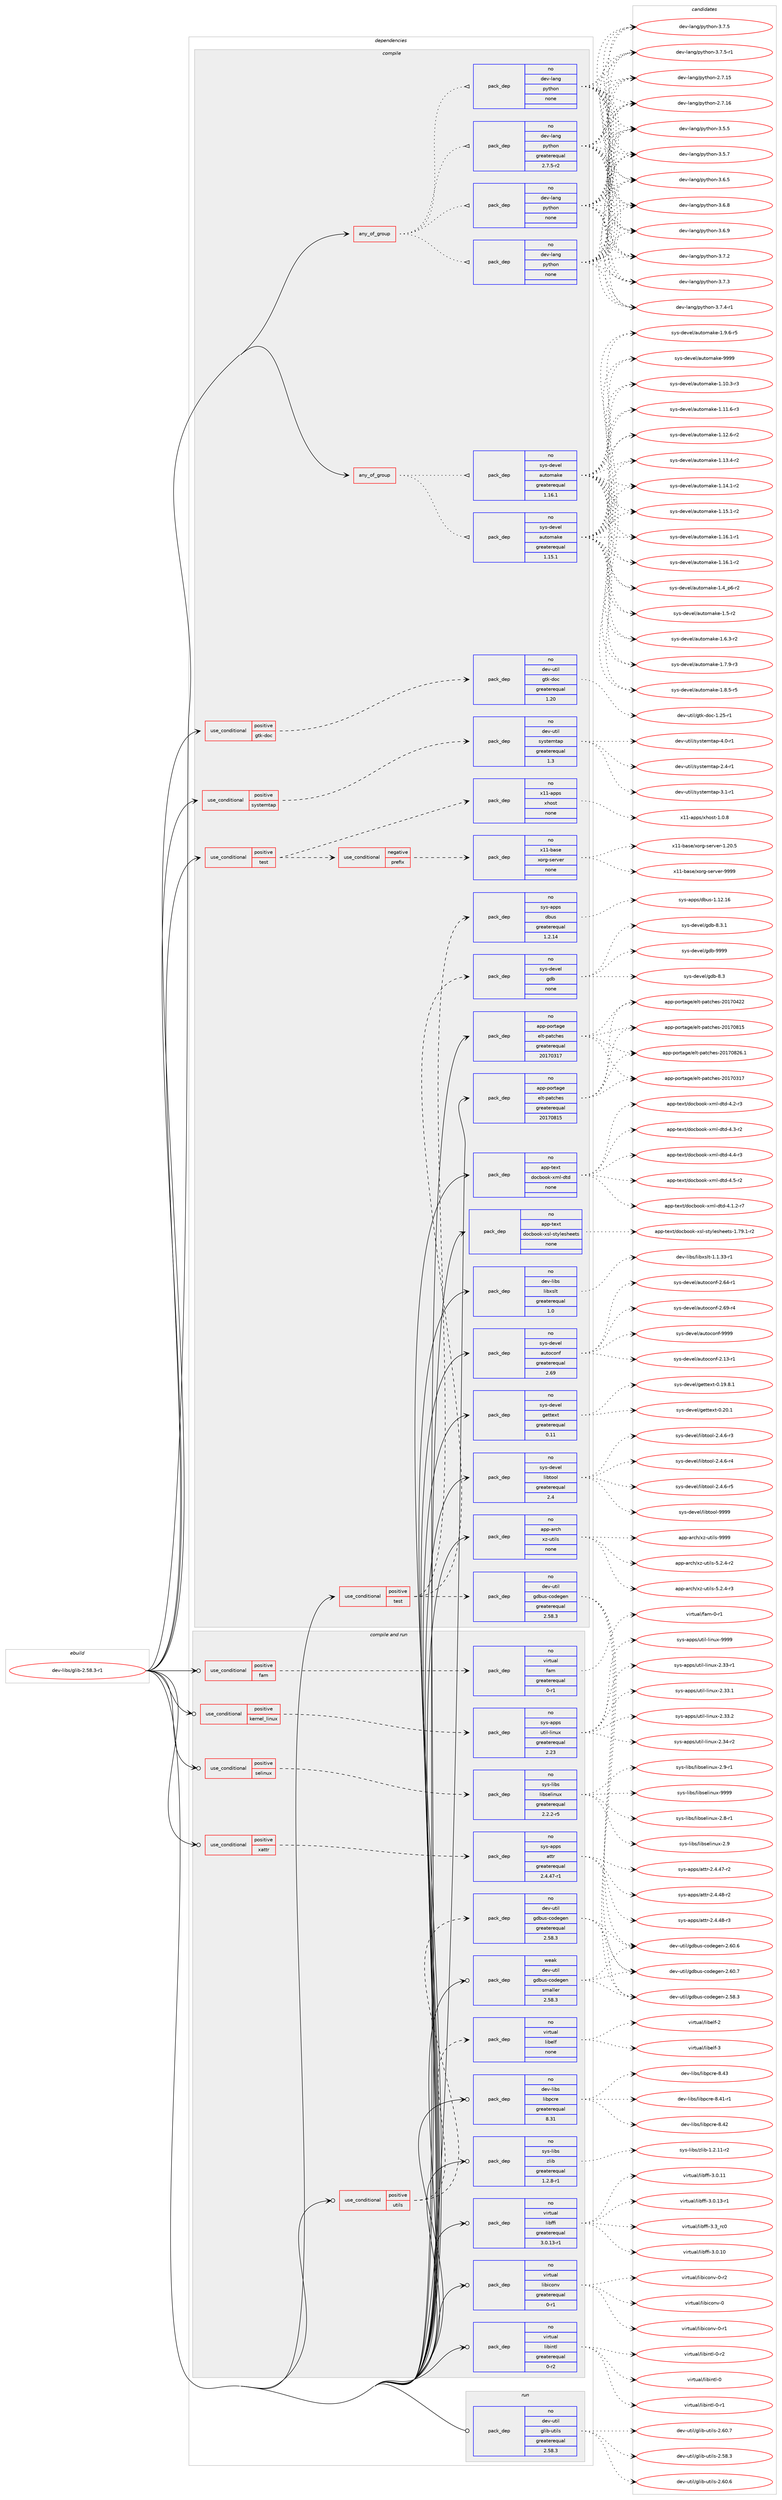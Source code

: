 digraph prolog {

# *************
# Graph options
# *************

newrank=true;
concentrate=true;
compound=true;
graph [rankdir=LR,fontname=Helvetica,fontsize=10,ranksep=1.5];#, ranksep=2.5, nodesep=0.2];
edge  [arrowhead=vee];
node  [fontname=Helvetica,fontsize=10];

# **********
# The ebuild
# **********

subgraph cluster_leftcol {
color=gray;
rank=same;
label=<<i>ebuild</i>>;
id [label="dev-libs/glib-2.58.3-r1", color=red, width=4, href="../dev-libs/glib-2.58.3-r1.svg"];
}

# ****************
# The dependencies
# ****************

subgraph cluster_midcol {
color=gray;
label=<<i>dependencies</i>>;
subgraph cluster_compile {
fillcolor="#eeeeee";
style=filled;
label=<<i>compile</i>>;
subgraph any11033 {
dependency563861 [label=<<TABLE BORDER="0" CELLBORDER="1" CELLSPACING="0" CELLPADDING="4"><TR><TD CELLPADDING="10">any_of_group</TD></TR></TABLE>>, shape=none, color=red];subgraph pack421058 {
dependency563862 [label=<<TABLE BORDER="0" CELLBORDER="1" CELLSPACING="0" CELLPADDING="4" WIDTH="220"><TR><TD ROWSPAN="6" CELLPADDING="30">pack_dep</TD></TR><TR><TD WIDTH="110">no</TD></TR><TR><TD>dev-lang</TD></TR><TR><TD>python</TD></TR><TR><TD>none</TD></TR><TR><TD></TD></TR></TABLE>>, shape=none, color=blue];
}
dependency563861:e -> dependency563862:w [weight=20,style="dotted",arrowhead="oinv"];
subgraph pack421059 {
dependency563863 [label=<<TABLE BORDER="0" CELLBORDER="1" CELLSPACING="0" CELLPADDING="4" WIDTH="220"><TR><TD ROWSPAN="6" CELLPADDING="30">pack_dep</TD></TR><TR><TD WIDTH="110">no</TD></TR><TR><TD>dev-lang</TD></TR><TR><TD>python</TD></TR><TR><TD>none</TD></TR><TR><TD></TD></TR></TABLE>>, shape=none, color=blue];
}
dependency563861:e -> dependency563863:w [weight=20,style="dotted",arrowhead="oinv"];
subgraph pack421060 {
dependency563864 [label=<<TABLE BORDER="0" CELLBORDER="1" CELLSPACING="0" CELLPADDING="4" WIDTH="220"><TR><TD ROWSPAN="6" CELLPADDING="30">pack_dep</TD></TR><TR><TD WIDTH="110">no</TD></TR><TR><TD>dev-lang</TD></TR><TR><TD>python</TD></TR><TR><TD>none</TD></TR><TR><TD></TD></TR></TABLE>>, shape=none, color=blue];
}
dependency563861:e -> dependency563864:w [weight=20,style="dotted",arrowhead="oinv"];
subgraph pack421061 {
dependency563865 [label=<<TABLE BORDER="0" CELLBORDER="1" CELLSPACING="0" CELLPADDING="4" WIDTH="220"><TR><TD ROWSPAN="6" CELLPADDING="30">pack_dep</TD></TR><TR><TD WIDTH="110">no</TD></TR><TR><TD>dev-lang</TD></TR><TR><TD>python</TD></TR><TR><TD>greaterequal</TD></TR><TR><TD>2.7.5-r2</TD></TR></TABLE>>, shape=none, color=blue];
}
dependency563861:e -> dependency563865:w [weight=20,style="dotted",arrowhead="oinv"];
}
id:e -> dependency563861:w [weight=20,style="solid",arrowhead="vee"];
subgraph any11034 {
dependency563866 [label=<<TABLE BORDER="0" CELLBORDER="1" CELLSPACING="0" CELLPADDING="4"><TR><TD CELLPADDING="10">any_of_group</TD></TR></TABLE>>, shape=none, color=red];subgraph pack421062 {
dependency563867 [label=<<TABLE BORDER="0" CELLBORDER="1" CELLSPACING="0" CELLPADDING="4" WIDTH="220"><TR><TD ROWSPAN="6" CELLPADDING="30">pack_dep</TD></TR><TR><TD WIDTH="110">no</TD></TR><TR><TD>sys-devel</TD></TR><TR><TD>automake</TD></TR><TR><TD>greaterequal</TD></TR><TR><TD>1.16.1</TD></TR></TABLE>>, shape=none, color=blue];
}
dependency563866:e -> dependency563867:w [weight=20,style="dotted",arrowhead="oinv"];
subgraph pack421063 {
dependency563868 [label=<<TABLE BORDER="0" CELLBORDER="1" CELLSPACING="0" CELLPADDING="4" WIDTH="220"><TR><TD ROWSPAN="6" CELLPADDING="30">pack_dep</TD></TR><TR><TD WIDTH="110">no</TD></TR><TR><TD>sys-devel</TD></TR><TR><TD>automake</TD></TR><TR><TD>greaterequal</TD></TR><TR><TD>1.15.1</TD></TR></TABLE>>, shape=none, color=blue];
}
dependency563866:e -> dependency563868:w [weight=20,style="dotted",arrowhead="oinv"];
}
id:e -> dependency563866:w [weight=20,style="solid",arrowhead="vee"];
subgraph cond131413 {
dependency563869 [label=<<TABLE BORDER="0" CELLBORDER="1" CELLSPACING="0" CELLPADDING="4"><TR><TD ROWSPAN="3" CELLPADDING="10">use_conditional</TD></TR><TR><TD>positive</TD></TR><TR><TD>gtk-doc</TD></TR></TABLE>>, shape=none, color=red];
subgraph pack421064 {
dependency563870 [label=<<TABLE BORDER="0" CELLBORDER="1" CELLSPACING="0" CELLPADDING="4" WIDTH="220"><TR><TD ROWSPAN="6" CELLPADDING="30">pack_dep</TD></TR><TR><TD WIDTH="110">no</TD></TR><TR><TD>dev-util</TD></TR><TR><TD>gtk-doc</TD></TR><TR><TD>greaterequal</TD></TR><TR><TD>1.20</TD></TR></TABLE>>, shape=none, color=blue];
}
dependency563869:e -> dependency563870:w [weight=20,style="dashed",arrowhead="vee"];
}
id:e -> dependency563869:w [weight=20,style="solid",arrowhead="vee"];
subgraph cond131414 {
dependency563871 [label=<<TABLE BORDER="0" CELLBORDER="1" CELLSPACING="0" CELLPADDING="4"><TR><TD ROWSPAN="3" CELLPADDING="10">use_conditional</TD></TR><TR><TD>positive</TD></TR><TR><TD>systemtap</TD></TR></TABLE>>, shape=none, color=red];
subgraph pack421065 {
dependency563872 [label=<<TABLE BORDER="0" CELLBORDER="1" CELLSPACING="0" CELLPADDING="4" WIDTH="220"><TR><TD ROWSPAN="6" CELLPADDING="30">pack_dep</TD></TR><TR><TD WIDTH="110">no</TD></TR><TR><TD>dev-util</TD></TR><TR><TD>systemtap</TD></TR><TR><TD>greaterequal</TD></TR><TR><TD>1.3</TD></TR></TABLE>>, shape=none, color=blue];
}
dependency563871:e -> dependency563872:w [weight=20,style="dashed",arrowhead="vee"];
}
id:e -> dependency563871:w [weight=20,style="solid",arrowhead="vee"];
subgraph cond131415 {
dependency563873 [label=<<TABLE BORDER="0" CELLBORDER="1" CELLSPACING="0" CELLPADDING="4"><TR><TD ROWSPAN="3" CELLPADDING="10">use_conditional</TD></TR><TR><TD>positive</TD></TR><TR><TD>test</TD></TR></TABLE>>, shape=none, color=red];
subgraph cond131416 {
dependency563874 [label=<<TABLE BORDER="0" CELLBORDER="1" CELLSPACING="0" CELLPADDING="4"><TR><TD ROWSPAN="3" CELLPADDING="10">use_conditional</TD></TR><TR><TD>negative</TD></TR><TR><TD>prefix</TD></TR></TABLE>>, shape=none, color=red];
subgraph pack421066 {
dependency563875 [label=<<TABLE BORDER="0" CELLBORDER="1" CELLSPACING="0" CELLPADDING="4" WIDTH="220"><TR><TD ROWSPAN="6" CELLPADDING="30">pack_dep</TD></TR><TR><TD WIDTH="110">no</TD></TR><TR><TD>x11-base</TD></TR><TR><TD>xorg-server</TD></TR><TR><TD>none</TD></TR><TR><TD></TD></TR></TABLE>>, shape=none, color=blue];
}
dependency563874:e -> dependency563875:w [weight=20,style="dashed",arrowhead="vee"];
}
dependency563873:e -> dependency563874:w [weight=20,style="dashed",arrowhead="vee"];
subgraph pack421067 {
dependency563876 [label=<<TABLE BORDER="0" CELLBORDER="1" CELLSPACING="0" CELLPADDING="4" WIDTH="220"><TR><TD ROWSPAN="6" CELLPADDING="30">pack_dep</TD></TR><TR><TD WIDTH="110">no</TD></TR><TR><TD>x11-apps</TD></TR><TR><TD>xhost</TD></TR><TR><TD>none</TD></TR><TR><TD></TD></TR></TABLE>>, shape=none, color=blue];
}
dependency563873:e -> dependency563876:w [weight=20,style="dashed",arrowhead="vee"];
}
id:e -> dependency563873:w [weight=20,style="solid",arrowhead="vee"];
subgraph cond131417 {
dependency563877 [label=<<TABLE BORDER="0" CELLBORDER="1" CELLSPACING="0" CELLPADDING="4"><TR><TD ROWSPAN="3" CELLPADDING="10">use_conditional</TD></TR><TR><TD>positive</TD></TR><TR><TD>test</TD></TR></TABLE>>, shape=none, color=red];
subgraph pack421068 {
dependency563878 [label=<<TABLE BORDER="0" CELLBORDER="1" CELLSPACING="0" CELLPADDING="4" WIDTH="220"><TR><TD ROWSPAN="6" CELLPADDING="30">pack_dep</TD></TR><TR><TD WIDTH="110">no</TD></TR><TR><TD>sys-devel</TD></TR><TR><TD>gdb</TD></TR><TR><TD>none</TD></TR><TR><TD></TD></TR></TABLE>>, shape=none, color=blue];
}
dependency563877:e -> dependency563878:w [weight=20,style="dashed",arrowhead="vee"];
subgraph pack421069 {
dependency563879 [label=<<TABLE BORDER="0" CELLBORDER="1" CELLSPACING="0" CELLPADDING="4" WIDTH="220"><TR><TD ROWSPAN="6" CELLPADDING="30">pack_dep</TD></TR><TR><TD WIDTH="110">no</TD></TR><TR><TD>dev-util</TD></TR><TR><TD>gdbus-codegen</TD></TR><TR><TD>greaterequal</TD></TR><TR><TD>2.58.3</TD></TR></TABLE>>, shape=none, color=blue];
}
dependency563877:e -> dependency563879:w [weight=20,style="dashed",arrowhead="vee"];
subgraph pack421070 {
dependency563880 [label=<<TABLE BORDER="0" CELLBORDER="1" CELLSPACING="0" CELLPADDING="4" WIDTH="220"><TR><TD ROWSPAN="6" CELLPADDING="30">pack_dep</TD></TR><TR><TD WIDTH="110">no</TD></TR><TR><TD>sys-apps</TD></TR><TR><TD>dbus</TD></TR><TR><TD>greaterequal</TD></TR><TR><TD>1.2.14</TD></TR></TABLE>>, shape=none, color=blue];
}
dependency563877:e -> dependency563880:w [weight=20,style="dashed",arrowhead="vee"];
}
id:e -> dependency563877:w [weight=20,style="solid",arrowhead="vee"];
subgraph pack421071 {
dependency563881 [label=<<TABLE BORDER="0" CELLBORDER="1" CELLSPACING="0" CELLPADDING="4" WIDTH="220"><TR><TD ROWSPAN="6" CELLPADDING="30">pack_dep</TD></TR><TR><TD WIDTH="110">no</TD></TR><TR><TD>app-arch</TD></TR><TR><TD>xz-utils</TD></TR><TR><TD>none</TD></TR><TR><TD></TD></TR></TABLE>>, shape=none, color=blue];
}
id:e -> dependency563881:w [weight=20,style="solid",arrowhead="vee"];
subgraph pack421072 {
dependency563882 [label=<<TABLE BORDER="0" CELLBORDER="1" CELLSPACING="0" CELLPADDING="4" WIDTH="220"><TR><TD ROWSPAN="6" CELLPADDING="30">pack_dep</TD></TR><TR><TD WIDTH="110">no</TD></TR><TR><TD>app-portage</TD></TR><TR><TD>elt-patches</TD></TR><TR><TD>greaterequal</TD></TR><TR><TD>20170317</TD></TR></TABLE>>, shape=none, color=blue];
}
id:e -> dependency563882:w [weight=20,style="solid",arrowhead="vee"];
subgraph pack421073 {
dependency563883 [label=<<TABLE BORDER="0" CELLBORDER="1" CELLSPACING="0" CELLPADDING="4" WIDTH="220"><TR><TD ROWSPAN="6" CELLPADDING="30">pack_dep</TD></TR><TR><TD WIDTH="110">no</TD></TR><TR><TD>app-portage</TD></TR><TR><TD>elt-patches</TD></TR><TR><TD>greaterequal</TD></TR><TR><TD>20170815</TD></TR></TABLE>>, shape=none, color=blue];
}
id:e -> dependency563883:w [weight=20,style="solid",arrowhead="vee"];
subgraph pack421074 {
dependency563884 [label=<<TABLE BORDER="0" CELLBORDER="1" CELLSPACING="0" CELLPADDING="4" WIDTH="220"><TR><TD ROWSPAN="6" CELLPADDING="30">pack_dep</TD></TR><TR><TD WIDTH="110">no</TD></TR><TR><TD>app-text</TD></TR><TR><TD>docbook-xml-dtd</TD></TR><TR><TD>none</TD></TR><TR><TD></TD></TR></TABLE>>, shape=none, color=blue];
}
id:e -> dependency563884:w [weight=20,style="solid",arrowhead="vee"];
subgraph pack421075 {
dependency563885 [label=<<TABLE BORDER="0" CELLBORDER="1" CELLSPACING="0" CELLPADDING="4" WIDTH="220"><TR><TD ROWSPAN="6" CELLPADDING="30">pack_dep</TD></TR><TR><TD WIDTH="110">no</TD></TR><TR><TD>app-text</TD></TR><TR><TD>docbook-xsl-stylesheets</TD></TR><TR><TD>none</TD></TR><TR><TD></TD></TR></TABLE>>, shape=none, color=blue];
}
id:e -> dependency563885:w [weight=20,style="solid",arrowhead="vee"];
subgraph pack421076 {
dependency563886 [label=<<TABLE BORDER="0" CELLBORDER="1" CELLSPACING="0" CELLPADDING="4" WIDTH="220"><TR><TD ROWSPAN="6" CELLPADDING="30">pack_dep</TD></TR><TR><TD WIDTH="110">no</TD></TR><TR><TD>dev-libs</TD></TR><TR><TD>libxslt</TD></TR><TR><TD>greaterequal</TD></TR><TR><TD>1.0</TD></TR></TABLE>>, shape=none, color=blue];
}
id:e -> dependency563886:w [weight=20,style="solid",arrowhead="vee"];
subgraph pack421077 {
dependency563887 [label=<<TABLE BORDER="0" CELLBORDER="1" CELLSPACING="0" CELLPADDING="4" WIDTH="220"><TR><TD ROWSPAN="6" CELLPADDING="30">pack_dep</TD></TR><TR><TD WIDTH="110">no</TD></TR><TR><TD>sys-devel</TD></TR><TR><TD>autoconf</TD></TR><TR><TD>greaterequal</TD></TR><TR><TD>2.69</TD></TR></TABLE>>, shape=none, color=blue];
}
id:e -> dependency563887:w [weight=20,style="solid",arrowhead="vee"];
subgraph pack421078 {
dependency563888 [label=<<TABLE BORDER="0" CELLBORDER="1" CELLSPACING="0" CELLPADDING="4" WIDTH="220"><TR><TD ROWSPAN="6" CELLPADDING="30">pack_dep</TD></TR><TR><TD WIDTH="110">no</TD></TR><TR><TD>sys-devel</TD></TR><TR><TD>gettext</TD></TR><TR><TD>greaterequal</TD></TR><TR><TD>0.11</TD></TR></TABLE>>, shape=none, color=blue];
}
id:e -> dependency563888:w [weight=20,style="solid",arrowhead="vee"];
subgraph pack421079 {
dependency563889 [label=<<TABLE BORDER="0" CELLBORDER="1" CELLSPACING="0" CELLPADDING="4" WIDTH="220"><TR><TD ROWSPAN="6" CELLPADDING="30">pack_dep</TD></TR><TR><TD WIDTH="110">no</TD></TR><TR><TD>sys-devel</TD></TR><TR><TD>libtool</TD></TR><TR><TD>greaterequal</TD></TR><TR><TD>2.4</TD></TR></TABLE>>, shape=none, color=blue];
}
id:e -> dependency563889:w [weight=20,style="solid",arrowhead="vee"];
}
subgraph cluster_compileandrun {
fillcolor="#eeeeee";
style=filled;
label=<<i>compile and run</i>>;
subgraph cond131418 {
dependency563890 [label=<<TABLE BORDER="0" CELLBORDER="1" CELLSPACING="0" CELLPADDING="4"><TR><TD ROWSPAN="3" CELLPADDING="10">use_conditional</TD></TR><TR><TD>positive</TD></TR><TR><TD>fam</TD></TR></TABLE>>, shape=none, color=red];
subgraph pack421080 {
dependency563891 [label=<<TABLE BORDER="0" CELLBORDER="1" CELLSPACING="0" CELLPADDING="4" WIDTH="220"><TR><TD ROWSPAN="6" CELLPADDING="30">pack_dep</TD></TR><TR><TD WIDTH="110">no</TD></TR><TR><TD>virtual</TD></TR><TR><TD>fam</TD></TR><TR><TD>greaterequal</TD></TR><TR><TD>0-r1</TD></TR></TABLE>>, shape=none, color=blue];
}
dependency563890:e -> dependency563891:w [weight=20,style="dashed",arrowhead="vee"];
}
id:e -> dependency563890:w [weight=20,style="solid",arrowhead="odotvee"];
subgraph cond131419 {
dependency563892 [label=<<TABLE BORDER="0" CELLBORDER="1" CELLSPACING="0" CELLPADDING="4"><TR><TD ROWSPAN="3" CELLPADDING="10">use_conditional</TD></TR><TR><TD>positive</TD></TR><TR><TD>kernel_linux</TD></TR></TABLE>>, shape=none, color=red];
subgraph pack421081 {
dependency563893 [label=<<TABLE BORDER="0" CELLBORDER="1" CELLSPACING="0" CELLPADDING="4" WIDTH="220"><TR><TD ROWSPAN="6" CELLPADDING="30">pack_dep</TD></TR><TR><TD WIDTH="110">no</TD></TR><TR><TD>sys-apps</TD></TR><TR><TD>util-linux</TD></TR><TR><TD>greaterequal</TD></TR><TR><TD>2.23</TD></TR></TABLE>>, shape=none, color=blue];
}
dependency563892:e -> dependency563893:w [weight=20,style="dashed",arrowhead="vee"];
}
id:e -> dependency563892:w [weight=20,style="solid",arrowhead="odotvee"];
subgraph cond131420 {
dependency563894 [label=<<TABLE BORDER="0" CELLBORDER="1" CELLSPACING="0" CELLPADDING="4"><TR><TD ROWSPAN="3" CELLPADDING="10">use_conditional</TD></TR><TR><TD>positive</TD></TR><TR><TD>selinux</TD></TR></TABLE>>, shape=none, color=red];
subgraph pack421082 {
dependency563895 [label=<<TABLE BORDER="0" CELLBORDER="1" CELLSPACING="0" CELLPADDING="4" WIDTH="220"><TR><TD ROWSPAN="6" CELLPADDING="30">pack_dep</TD></TR><TR><TD WIDTH="110">no</TD></TR><TR><TD>sys-libs</TD></TR><TR><TD>libselinux</TD></TR><TR><TD>greaterequal</TD></TR><TR><TD>2.2.2-r5</TD></TR></TABLE>>, shape=none, color=blue];
}
dependency563894:e -> dependency563895:w [weight=20,style="dashed",arrowhead="vee"];
}
id:e -> dependency563894:w [weight=20,style="solid",arrowhead="odotvee"];
subgraph cond131421 {
dependency563896 [label=<<TABLE BORDER="0" CELLBORDER="1" CELLSPACING="0" CELLPADDING="4"><TR><TD ROWSPAN="3" CELLPADDING="10">use_conditional</TD></TR><TR><TD>positive</TD></TR><TR><TD>utils</TD></TR></TABLE>>, shape=none, color=red];
subgraph pack421083 {
dependency563897 [label=<<TABLE BORDER="0" CELLBORDER="1" CELLSPACING="0" CELLPADDING="4" WIDTH="220"><TR><TD ROWSPAN="6" CELLPADDING="30">pack_dep</TD></TR><TR><TD WIDTH="110">no</TD></TR><TR><TD>dev-util</TD></TR><TR><TD>gdbus-codegen</TD></TR><TR><TD>greaterequal</TD></TR><TR><TD>2.58.3</TD></TR></TABLE>>, shape=none, color=blue];
}
dependency563896:e -> dependency563897:w [weight=20,style="dashed",arrowhead="vee"];
subgraph pack421084 {
dependency563898 [label=<<TABLE BORDER="0" CELLBORDER="1" CELLSPACING="0" CELLPADDING="4" WIDTH="220"><TR><TD ROWSPAN="6" CELLPADDING="30">pack_dep</TD></TR><TR><TD WIDTH="110">no</TD></TR><TR><TD>virtual</TD></TR><TR><TD>libelf</TD></TR><TR><TD>none</TD></TR><TR><TD></TD></TR></TABLE>>, shape=none, color=blue];
}
dependency563896:e -> dependency563898:w [weight=20,style="dashed",arrowhead="vee"];
}
id:e -> dependency563896:w [weight=20,style="solid",arrowhead="odotvee"];
subgraph cond131422 {
dependency563899 [label=<<TABLE BORDER="0" CELLBORDER="1" CELLSPACING="0" CELLPADDING="4"><TR><TD ROWSPAN="3" CELLPADDING="10">use_conditional</TD></TR><TR><TD>positive</TD></TR><TR><TD>xattr</TD></TR></TABLE>>, shape=none, color=red];
subgraph pack421085 {
dependency563900 [label=<<TABLE BORDER="0" CELLBORDER="1" CELLSPACING="0" CELLPADDING="4" WIDTH="220"><TR><TD ROWSPAN="6" CELLPADDING="30">pack_dep</TD></TR><TR><TD WIDTH="110">no</TD></TR><TR><TD>sys-apps</TD></TR><TR><TD>attr</TD></TR><TR><TD>greaterequal</TD></TR><TR><TD>2.4.47-r1</TD></TR></TABLE>>, shape=none, color=blue];
}
dependency563899:e -> dependency563900:w [weight=20,style="dashed",arrowhead="vee"];
}
id:e -> dependency563899:w [weight=20,style="solid",arrowhead="odotvee"];
subgraph pack421086 {
dependency563901 [label=<<TABLE BORDER="0" CELLBORDER="1" CELLSPACING="0" CELLPADDING="4" WIDTH="220"><TR><TD ROWSPAN="6" CELLPADDING="30">pack_dep</TD></TR><TR><TD WIDTH="110">no</TD></TR><TR><TD>dev-libs</TD></TR><TR><TD>libpcre</TD></TR><TR><TD>greaterequal</TD></TR><TR><TD>8.31</TD></TR></TABLE>>, shape=none, color=blue];
}
id:e -> dependency563901:w [weight=20,style="solid",arrowhead="odotvee"];
subgraph pack421087 {
dependency563902 [label=<<TABLE BORDER="0" CELLBORDER="1" CELLSPACING="0" CELLPADDING="4" WIDTH="220"><TR><TD ROWSPAN="6" CELLPADDING="30">pack_dep</TD></TR><TR><TD WIDTH="110">no</TD></TR><TR><TD>sys-libs</TD></TR><TR><TD>zlib</TD></TR><TR><TD>greaterequal</TD></TR><TR><TD>1.2.8-r1</TD></TR></TABLE>>, shape=none, color=blue];
}
id:e -> dependency563902:w [weight=20,style="solid",arrowhead="odotvee"];
subgraph pack421088 {
dependency563903 [label=<<TABLE BORDER="0" CELLBORDER="1" CELLSPACING="0" CELLPADDING="4" WIDTH="220"><TR><TD ROWSPAN="6" CELLPADDING="30">pack_dep</TD></TR><TR><TD WIDTH="110">no</TD></TR><TR><TD>virtual</TD></TR><TR><TD>libffi</TD></TR><TR><TD>greaterequal</TD></TR><TR><TD>3.0.13-r1</TD></TR></TABLE>>, shape=none, color=blue];
}
id:e -> dependency563903:w [weight=20,style="solid",arrowhead="odotvee"];
subgraph pack421089 {
dependency563904 [label=<<TABLE BORDER="0" CELLBORDER="1" CELLSPACING="0" CELLPADDING="4" WIDTH="220"><TR><TD ROWSPAN="6" CELLPADDING="30">pack_dep</TD></TR><TR><TD WIDTH="110">no</TD></TR><TR><TD>virtual</TD></TR><TR><TD>libiconv</TD></TR><TR><TD>greaterequal</TD></TR><TR><TD>0-r1</TD></TR></TABLE>>, shape=none, color=blue];
}
id:e -> dependency563904:w [weight=20,style="solid",arrowhead="odotvee"];
subgraph pack421090 {
dependency563905 [label=<<TABLE BORDER="0" CELLBORDER="1" CELLSPACING="0" CELLPADDING="4" WIDTH="220"><TR><TD ROWSPAN="6" CELLPADDING="30">pack_dep</TD></TR><TR><TD WIDTH="110">no</TD></TR><TR><TD>virtual</TD></TR><TR><TD>libintl</TD></TR><TR><TD>greaterequal</TD></TR><TR><TD>0-r2</TD></TR></TABLE>>, shape=none, color=blue];
}
id:e -> dependency563905:w [weight=20,style="solid",arrowhead="odotvee"];
subgraph pack421091 {
dependency563906 [label=<<TABLE BORDER="0" CELLBORDER="1" CELLSPACING="0" CELLPADDING="4" WIDTH="220"><TR><TD ROWSPAN="6" CELLPADDING="30">pack_dep</TD></TR><TR><TD WIDTH="110">weak</TD></TR><TR><TD>dev-util</TD></TR><TR><TD>gdbus-codegen</TD></TR><TR><TD>smaller</TD></TR><TR><TD>2.58.3</TD></TR></TABLE>>, shape=none, color=blue];
}
id:e -> dependency563906:w [weight=20,style="solid",arrowhead="odotvee"];
}
subgraph cluster_run {
fillcolor="#eeeeee";
style=filled;
label=<<i>run</i>>;
subgraph pack421092 {
dependency563907 [label=<<TABLE BORDER="0" CELLBORDER="1" CELLSPACING="0" CELLPADDING="4" WIDTH="220"><TR><TD ROWSPAN="6" CELLPADDING="30">pack_dep</TD></TR><TR><TD WIDTH="110">no</TD></TR><TR><TD>dev-util</TD></TR><TR><TD>glib-utils</TD></TR><TR><TD>greaterequal</TD></TR><TR><TD>2.58.3</TD></TR></TABLE>>, shape=none, color=blue];
}
id:e -> dependency563907:w [weight=20,style="solid",arrowhead="odot"];
}
}

# **************
# The candidates
# **************

subgraph cluster_choices {
rank=same;
color=gray;
label=<<i>candidates</i>>;

subgraph choice421058 {
color=black;
nodesep=1;
choice10010111845108971101034711212111610411111045504655464953 [label="dev-lang/python-2.7.15", color=red, width=4,href="../dev-lang/python-2.7.15.svg"];
choice10010111845108971101034711212111610411111045504655464954 [label="dev-lang/python-2.7.16", color=red, width=4,href="../dev-lang/python-2.7.16.svg"];
choice100101118451089711010347112121116104111110455146534653 [label="dev-lang/python-3.5.5", color=red, width=4,href="../dev-lang/python-3.5.5.svg"];
choice100101118451089711010347112121116104111110455146534655 [label="dev-lang/python-3.5.7", color=red, width=4,href="../dev-lang/python-3.5.7.svg"];
choice100101118451089711010347112121116104111110455146544653 [label="dev-lang/python-3.6.5", color=red, width=4,href="../dev-lang/python-3.6.5.svg"];
choice100101118451089711010347112121116104111110455146544656 [label="dev-lang/python-3.6.8", color=red, width=4,href="../dev-lang/python-3.6.8.svg"];
choice100101118451089711010347112121116104111110455146544657 [label="dev-lang/python-3.6.9", color=red, width=4,href="../dev-lang/python-3.6.9.svg"];
choice100101118451089711010347112121116104111110455146554650 [label="dev-lang/python-3.7.2", color=red, width=4,href="../dev-lang/python-3.7.2.svg"];
choice100101118451089711010347112121116104111110455146554651 [label="dev-lang/python-3.7.3", color=red, width=4,href="../dev-lang/python-3.7.3.svg"];
choice1001011184510897110103471121211161041111104551465546524511449 [label="dev-lang/python-3.7.4-r1", color=red, width=4,href="../dev-lang/python-3.7.4-r1.svg"];
choice100101118451089711010347112121116104111110455146554653 [label="dev-lang/python-3.7.5", color=red, width=4,href="../dev-lang/python-3.7.5.svg"];
choice1001011184510897110103471121211161041111104551465546534511449 [label="dev-lang/python-3.7.5-r1", color=red, width=4,href="../dev-lang/python-3.7.5-r1.svg"];
dependency563862:e -> choice10010111845108971101034711212111610411111045504655464953:w [style=dotted,weight="100"];
dependency563862:e -> choice10010111845108971101034711212111610411111045504655464954:w [style=dotted,weight="100"];
dependency563862:e -> choice100101118451089711010347112121116104111110455146534653:w [style=dotted,weight="100"];
dependency563862:e -> choice100101118451089711010347112121116104111110455146534655:w [style=dotted,weight="100"];
dependency563862:e -> choice100101118451089711010347112121116104111110455146544653:w [style=dotted,weight="100"];
dependency563862:e -> choice100101118451089711010347112121116104111110455146544656:w [style=dotted,weight="100"];
dependency563862:e -> choice100101118451089711010347112121116104111110455146544657:w [style=dotted,weight="100"];
dependency563862:e -> choice100101118451089711010347112121116104111110455146554650:w [style=dotted,weight="100"];
dependency563862:e -> choice100101118451089711010347112121116104111110455146554651:w [style=dotted,weight="100"];
dependency563862:e -> choice1001011184510897110103471121211161041111104551465546524511449:w [style=dotted,weight="100"];
dependency563862:e -> choice100101118451089711010347112121116104111110455146554653:w [style=dotted,weight="100"];
dependency563862:e -> choice1001011184510897110103471121211161041111104551465546534511449:w [style=dotted,weight="100"];
}
subgraph choice421059 {
color=black;
nodesep=1;
choice10010111845108971101034711212111610411111045504655464953 [label="dev-lang/python-2.7.15", color=red, width=4,href="../dev-lang/python-2.7.15.svg"];
choice10010111845108971101034711212111610411111045504655464954 [label="dev-lang/python-2.7.16", color=red, width=4,href="../dev-lang/python-2.7.16.svg"];
choice100101118451089711010347112121116104111110455146534653 [label="dev-lang/python-3.5.5", color=red, width=4,href="../dev-lang/python-3.5.5.svg"];
choice100101118451089711010347112121116104111110455146534655 [label="dev-lang/python-3.5.7", color=red, width=4,href="../dev-lang/python-3.5.7.svg"];
choice100101118451089711010347112121116104111110455146544653 [label="dev-lang/python-3.6.5", color=red, width=4,href="../dev-lang/python-3.6.5.svg"];
choice100101118451089711010347112121116104111110455146544656 [label="dev-lang/python-3.6.8", color=red, width=4,href="../dev-lang/python-3.6.8.svg"];
choice100101118451089711010347112121116104111110455146544657 [label="dev-lang/python-3.6.9", color=red, width=4,href="../dev-lang/python-3.6.9.svg"];
choice100101118451089711010347112121116104111110455146554650 [label="dev-lang/python-3.7.2", color=red, width=4,href="../dev-lang/python-3.7.2.svg"];
choice100101118451089711010347112121116104111110455146554651 [label="dev-lang/python-3.7.3", color=red, width=4,href="../dev-lang/python-3.7.3.svg"];
choice1001011184510897110103471121211161041111104551465546524511449 [label="dev-lang/python-3.7.4-r1", color=red, width=4,href="../dev-lang/python-3.7.4-r1.svg"];
choice100101118451089711010347112121116104111110455146554653 [label="dev-lang/python-3.7.5", color=red, width=4,href="../dev-lang/python-3.7.5.svg"];
choice1001011184510897110103471121211161041111104551465546534511449 [label="dev-lang/python-3.7.5-r1", color=red, width=4,href="../dev-lang/python-3.7.5-r1.svg"];
dependency563863:e -> choice10010111845108971101034711212111610411111045504655464953:w [style=dotted,weight="100"];
dependency563863:e -> choice10010111845108971101034711212111610411111045504655464954:w [style=dotted,weight="100"];
dependency563863:e -> choice100101118451089711010347112121116104111110455146534653:w [style=dotted,weight="100"];
dependency563863:e -> choice100101118451089711010347112121116104111110455146534655:w [style=dotted,weight="100"];
dependency563863:e -> choice100101118451089711010347112121116104111110455146544653:w [style=dotted,weight="100"];
dependency563863:e -> choice100101118451089711010347112121116104111110455146544656:w [style=dotted,weight="100"];
dependency563863:e -> choice100101118451089711010347112121116104111110455146544657:w [style=dotted,weight="100"];
dependency563863:e -> choice100101118451089711010347112121116104111110455146554650:w [style=dotted,weight="100"];
dependency563863:e -> choice100101118451089711010347112121116104111110455146554651:w [style=dotted,weight="100"];
dependency563863:e -> choice1001011184510897110103471121211161041111104551465546524511449:w [style=dotted,weight="100"];
dependency563863:e -> choice100101118451089711010347112121116104111110455146554653:w [style=dotted,weight="100"];
dependency563863:e -> choice1001011184510897110103471121211161041111104551465546534511449:w [style=dotted,weight="100"];
}
subgraph choice421060 {
color=black;
nodesep=1;
choice10010111845108971101034711212111610411111045504655464953 [label="dev-lang/python-2.7.15", color=red, width=4,href="../dev-lang/python-2.7.15.svg"];
choice10010111845108971101034711212111610411111045504655464954 [label="dev-lang/python-2.7.16", color=red, width=4,href="../dev-lang/python-2.7.16.svg"];
choice100101118451089711010347112121116104111110455146534653 [label="dev-lang/python-3.5.5", color=red, width=4,href="../dev-lang/python-3.5.5.svg"];
choice100101118451089711010347112121116104111110455146534655 [label="dev-lang/python-3.5.7", color=red, width=4,href="../dev-lang/python-3.5.7.svg"];
choice100101118451089711010347112121116104111110455146544653 [label="dev-lang/python-3.6.5", color=red, width=4,href="../dev-lang/python-3.6.5.svg"];
choice100101118451089711010347112121116104111110455146544656 [label="dev-lang/python-3.6.8", color=red, width=4,href="../dev-lang/python-3.6.8.svg"];
choice100101118451089711010347112121116104111110455146544657 [label="dev-lang/python-3.6.9", color=red, width=4,href="../dev-lang/python-3.6.9.svg"];
choice100101118451089711010347112121116104111110455146554650 [label="dev-lang/python-3.7.2", color=red, width=4,href="../dev-lang/python-3.7.2.svg"];
choice100101118451089711010347112121116104111110455146554651 [label="dev-lang/python-3.7.3", color=red, width=4,href="../dev-lang/python-3.7.3.svg"];
choice1001011184510897110103471121211161041111104551465546524511449 [label="dev-lang/python-3.7.4-r1", color=red, width=4,href="../dev-lang/python-3.7.4-r1.svg"];
choice100101118451089711010347112121116104111110455146554653 [label="dev-lang/python-3.7.5", color=red, width=4,href="../dev-lang/python-3.7.5.svg"];
choice1001011184510897110103471121211161041111104551465546534511449 [label="dev-lang/python-3.7.5-r1", color=red, width=4,href="../dev-lang/python-3.7.5-r1.svg"];
dependency563864:e -> choice10010111845108971101034711212111610411111045504655464953:w [style=dotted,weight="100"];
dependency563864:e -> choice10010111845108971101034711212111610411111045504655464954:w [style=dotted,weight="100"];
dependency563864:e -> choice100101118451089711010347112121116104111110455146534653:w [style=dotted,weight="100"];
dependency563864:e -> choice100101118451089711010347112121116104111110455146534655:w [style=dotted,weight="100"];
dependency563864:e -> choice100101118451089711010347112121116104111110455146544653:w [style=dotted,weight="100"];
dependency563864:e -> choice100101118451089711010347112121116104111110455146544656:w [style=dotted,weight="100"];
dependency563864:e -> choice100101118451089711010347112121116104111110455146544657:w [style=dotted,weight="100"];
dependency563864:e -> choice100101118451089711010347112121116104111110455146554650:w [style=dotted,weight="100"];
dependency563864:e -> choice100101118451089711010347112121116104111110455146554651:w [style=dotted,weight="100"];
dependency563864:e -> choice1001011184510897110103471121211161041111104551465546524511449:w [style=dotted,weight="100"];
dependency563864:e -> choice100101118451089711010347112121116104111110455146554653:w [style=dotted,weight="100"];
dependency563864:e -> choice1001011184510897110103471121211161041111104551465546534511449:w [style=dotted,weight="100"];
}
subgraph choice421061 {
color=black;
nodesep=1;
choice10010111845108971101034711212111610411111045504655464953 [label="dev-lang/python-2.7.15", color=red, width=4,href="../dev-lang/python-2.7.15.svg"];
choice10010111845108971101034711212111610411111045504655464954 [label="dev-lang/python-2.7.16", color=red, width=4,href="../dev-lang/python-2.7.16.svg"];
choice100101118451089711010347112121116104111110455146534653 [label="dev-lang/python-3.5.5", color=red, width=4,href="../dev-lang/python-3.5.5.svg"];
choice100101118451089711010347112121116104111110455146534655 [label="dev-lang/python-3.5.7", color=red, width=4,href="../dev-lang/python-3.5.7.svg"];
choice100101118451089711010347112121116104111110455146544653 [label="dev-lang/python-3.6.5", color=red, width=4,href="../dev-lang/python-3.6.5.svg"];
choice100101118451089711010347112121116104111110455146544656 [label="dev-lang/python-3.6.8", color=red, width=4,href="../dev-lang/python-3.6.8.svg"];
choice100101118451089711010347112121116104111110455146544657 [label="dev-lang/python-3.6.9", color=red, width=4,href="../dev-lang/python-3.6.9.svg"];
choice100101118451089711010347112121116104111110455146554650 [label="dev-lang/python-3.7.2", color=red, width=4,href="../dev-lang/python-3.7.2.svg"];
choice100101118451089711010347112121116104111110455146554651 [label="dev-lang/python-3.7.3", color=red, width=4,href="../dev-lang/python-3.7.3.svg"];
choice1001011184510897110103471121211161041111104551465546524511449 [label="dev-lang/python-3.7.4-r1", color=red, width=4,href="../dev-lang/python-3.7.4-r1.svg"];
choice100101118451089711010347112121116104111110455146554653 [label="dev-lang/python-3.7.5", color=red, width=4,href="../dev-lang/python-3.7.5.svg"];
choice1001011184510897110103471121211161041111104551465546534511449 [label="dev-lang/python-3.7.5-r1", color=red, width=4,href="../dev-lang/python-3.7.5-r1.svg"];
dependency563865:e -> choice10010111845108971101034711212111610411111045504655464953:w [style=dotted,weight="100"];
dependency563865:e -> choice10010111845108971101034711212111610411111045504655464954:w [style=dotted,weight="100"];
dependency563865:e -> choice100101118451089711010347112121116104111110455146534653:w [style=dotted,weight="100"];
dependency563865:e -> choice100101118451089711010347112121116104111110455146534655:w [style=dotted,weight="100"];
dependency563865:e -> choice100101118451089711010347112121116104111110455146544653:w [style=dotted,weight="100"];
dependency563865:e -> choice100101118451089711010347112121116104111110455146544656:w [style=dotted,weight="100"];
dependency563865:e -> choice100101118451089711010347112121116104111110455146544657:w [style=dotted,weight="100"];
dependency563865:e -> choice100101118451089711010347112121116104111110455146554650:w [style=dotted,weight="100"];
dependency563865:e -> choice100101118451089711010347112121116104111110455146554651:w [style=dotted,weight="100"];
dependency563865:e -> choice1001011184510897110103471121211161041111104551465546524511449:w [style=dotted,weight="100"];
dependency563865:e -> choice100101118451089711010347112121116104111110455146554653:w [style=dotted,weight="100"];
dependency563865:e -> choice1001011184510897110103471121211161041111104551465546534511449:w [style=dotted,weight="100"];
}
subgraph choice421062 {
color=black;
nodesep=1;
choice11512111545100101118101108479711711611110997107101454946494846514511451 [label="sys-devel/automake-1.10.3-r3", color=red, width=4,href="../sys-devel/automake-1.10.3-r3.svg"];
choice11512111545100101118101108479711711611110997107101454946494946544511451 [label="sys-devel/automake-1.11.6-r3", color=red, width=4,href="../sys-devel/automake-1.11.6-r3.svg"];
choice11512111545100101118101108479711711611110997107101454946495046544511450 [label="sys-devel/automake-1.12.6-r2", color=red, width=4,href="../sys-devel/automake-1.12.6-r2.svg"];
choice11512111545100101118101108479711711611110997107101454946495146524511450 [label="sys-devel/automake-1.13.4-r2", color=red, width=4,href="../sys-devel/automake-1.13.4-r2.svg"];
choice11512111545100101118101108479711711611110997107101454946495246494511450 [label="sys-devel/automake-1.14.1-r2", color=red, width=4,href="../sys-devel/automake-1.14.1-r2.svg"];
choice11512111545100101118101108479711711611110997107101454946495346494511450 [label="sys-devel/automake-1.15.1-r2", color=red, width=4,href="../sys-devel/automake-1.15.1-r2.svg"];
choice11512111545100101118101108479711711611110997107101454946495446494511449 [label="sys-devel/automake-1.16.1-r1", color=red, width=4,href="../sys-devel/automake-1.16.1-r1.svg"];
choice11512111545100101118101108479711711611110997107101454946495446494511450 [label="sys-devel/automake-1.16.1-r2", color=red, width=4,href="../sys-devel/automake-1.16.1-r2.svg"];
choice115121115451001011181011084797117116111109971071014549465295112544511450 [label="sys-devel/automake-1.4_p6-r2", color=red, width=4,href="../sys-devel/automake-1.4_p6-r2.svg"];
choice11512111545100101118101108479711711611110997107101454946534511450 [label="sys-devel/automake-1.5-r2", color=red, width=4,href="../sys-devel/automake-1.5-r2.svg"];
choice115121115451001011181011084797117116111109971071014549465446514511450 [label="sys-devel/automake-1.6.3-r2", color=red, width=4,href="../sys-devel/automake-1.6.3-r2.svg"];
choice115121115451001011181011084797117116111109971071014549465546574511451 [label="sys-devel/automake-1.7.9-r3", color=red, width=4,href="../sys-devel/automake-1.7.9-r3.svg"];
choice115121115451001011181011084797117116111109971071014549465646534511453 [label="sys-devel/automake-1.8.5-r5", color=red, width=4,href="../sys-devel/automake-1.8.5-r5.svg"];
choice115121115451001011181011084797117116111109971071014549465746544511453 [label="sys-devel/automake-1.9.6-r5", color=red, width=4,href="../sys-devel/automake-1.9.6-r5.svg"];
choice115121115451001011181011084797117116111109971071014557575757 [label="sys-devel/automake-9999", color=red, width=4,href="../sys-devel/automake-9999.svg"];
dependency563867:e -> choice11512111545100101118101108479711711611110997107101454946494846514511451:w [style=dotted,weight="100"];
dependency563867:e -> choice11512111545100101118101108479711711611110997107101454946494946544511451:w [style=dotted,weight="100"];
dependency563867:e -> choice11512111545100101118101108479711711611110997107101454946495046544511450:w [style=dotted,weight="100"];
dependency563867:e -> choice11512111545100101118101108479711711611110997107101454946495146524511450:w [style=dotted,weight="100"];
dependency563867:e -> choice11512111545100101118101108479711711611110997107101454946495246494511450:w [style=dotted,weight="100"];
dependency563867:e -> choice11512111545100101118101108479711711611110997107101454946495346494511450:w [style=dotted,weight="100"];
dependency563867:e -> choice11512111545100101118101108479711711611110997107101454946495446494511449:w [style=dotted,weight="100"];
dependency563867:e -> choice11512111545100101118101108479711711611110997107101454946495446494511450:w [style=dotted,weight="100"];
dependency563867:e -> choice115121115451001011181011084797117116111109971071014549465295112544511450:w [style=dotted,weight="100"];
dependency563867:e -> choice11512111545100101118101108479711711611110997107101454946534511450:w [style=dotted,weight="100"];
dependency563867:e -> choice115121115451001011181011084797117116111109971071014549465446514511450:w [style=dotted,weight="100"];
dependency563867:e -> choice115121115451001011181011084797117116111109971071014549465546574511451:w [style=dotted,weight="100"];
dependency563867:e -> choice115121115451001011181011084797117116111109971071014549465646534511453:w [style=dotted,weight="100"];
dependency563867:e -> choice115121115451001011181011084797117116111109971071014549465746544511453:w [style=dotted,weight="100"];
dependency563867:e -> choice115121115451001011181011084797117116111109971071014557575757:w [style=dotted,weight="100"];
}
subgraph choice421063 {
color=black;
nodesep=1;
choice11512111545100101118101108479711711611110997107101454946494846514511451 [label="sys-devel/automake-1.10.3-r3", color=red, width=4,href="../sys-devel/automake-1.10.3-r3.svg"];
choice11512111545100101118101108479711711611110997107101454946494946544511451 [label="sys-devel/automake-1.11.6-r3", color=red, width=4,href="../sys-devel/automake-1.11.6-r3.svg"];
choice11512111545100101118101108479711711611110997107101454946495046544511450 [label="sys-devel/automake-1.12.6-r2", color=red, width=4,href="../sys-devel/automake-1.12.6-r2.svg"];
choice11512111545100101118101108479711711611110997107101454946495146524511450 [label="sys-devel/automake-1.13.4-r2", color=red, width=4,href="../sys-devel/automake-1.13.4-r2.svg"];
choice11512111545100101118101108479711711611110997107101454946495246494511450 [label="sys-devel/automake-1.14.1-r2", color=red, width=4,href="../sys-devel/automake-1.14.1-r2.svg"];
choice11512111545100101118101108479711711611110997107101454946495346494511450 [label="sys-devel/automake-1.15.1-r2", color=red, width=4,href="../sys-devel/automake-1.15.1-r2.svg"];
choice11512111545100101118101108479711711611110997107101454946495446494511449 [label="sys-devel/automake-1.16.1-r1", color=red, width=4,href="../sys-devel/automake-1.16.1-r1.svg"];
choice11512111545100101118101108479711711611110997107101454946495446494511450 [label="sys-devel/automake-1.16.1-r2", color=red, width=4,href="../sys-devel/automake-1.16.1-r2.svg"];
choice115121115451001011181011084797117116111109971071014549465295112544511450 [label="sys-devel/automake-1.4_p6-r2", color=red, width=4,href="../sys-devel/automake-1.4_p6-r2.svg"];
choice11512111545100101118101108479711711611110997107101454946534511450 [label="sys-devel/automake-1.5-r2", color=red, width=4,href="../sys-devel/automake-1.5-r2.svg"];
choice115121115451001011181011084797117116111109971071014549465446514511450 [label="sys-devel/automake-1.6.3-r2", color=red, width=4,href="../sys-devel/automake-1.6.3-r2.svg"];
choice115121115451001011181011084797117116111109971071014549465546574511451 [label="sys-devel/automake-1.7.9-r3", color=red, width=4,href="../sys-devel/automake-1.7.9-r3.svg"];
choice115121115451001011181011084797117116111109971071014549465646534511453 [label="sys-devel/automake-1.8.5-r5", color=red, width=4,href="../sys-devel/automake-1.8.5-r5.svg"];
choice115121115451001011181011084797117116111109971071014549465746544511453 [label="sys-devel/automake-1.9.6-r5", color=red, width=4,href="../sys-devel/automake-1.9.6-r5.svg"];
choice115121115451001011181011084797117116111109971071014557575757 [label="sys-devel/automake-9999", color=red, width=4,href="../sys-devel/automake-9999.svg"];
dependency563868:e -> choice11512111545100101118101108479711711611110997107101454946494846514511451:w [style=dotted,weight="100"];
dependency563868:e -> choice11512111545100101118101108479711711611110997107101454946494946544511451:w [style=dotted,weight="100"];
dependency563868:e -> choice11512111545100101118101108479711711611110997107101454946495046544511450:w [style=dotted,weight="100"];
dependency563868:e -> choice11512111545100101118101108479711711611110997107101454946495146524511450:w [style=dotted,weight="100"];
dependency563868:e -> choice11512111545100101118101108479711711611110997107101454946495246494511450:w [style=dotted,weight="100"];
dependency563868:e -> choice11512111545100101118101108479711711611110997107101454946495346494511450:w [style=dotted,weight="100"];
dependency563868:e -> choice11512111545100101118101108479711711611110997107101454946495446494511449:w [style=dotted,weight="100"];
dependency563868:e -> choice11512111545100101118101108479711711611110997107101454946495446494511450:w [style=dotted,weight="100"];
dependency563868:e -> choice115121115451001011181011084797117116111109971071014549465295112544511450:w [style=dotted,weight="100"];
dependency563868:e -> choice11512111545100101118101108479711711611110997107101454946534511450:w [style=dotted,weight="100"];
dependency563868:e -> choice115121115451001011181011084797117116111109971071014549465446514511450:w [style=dotted,weight="100"];
dependency563868:e -> choice115121115451001011181011084797117116111109971071014549465546574511451:w [style=dotted,weight="100"];
dependency563868:e -> choice115121115451001011181011084797117116111109971071014549465646534511453:w [style=dotted,weight="100"];
dependency563868:e -> choice115121115451001011181011084797117116111109971071014549465746544511453:w [style=dotted,weight="100"];
dependency563868:e -> choice115121115451001011181011084797117116111109971071014557575757:w [style=dotted,weight="100"];
}
subgraph choice421064 {
color=black;
nodesep=1;
choice1001011184511711610510847103116107451001119945494650534511449 [label="dev-util/gtk-doc-1.25-r1", color=red, width=4,href="../dev-util/gtk-doc-1.25-r1.svg"];
dependency563870:e -> choice1001011184511711610510847103116107451001119945494650534511449:w [style=dotted,weight="100"];
}
subgraph choice421065 {
color=black;
nodesep=1;
choice100101118451171161051084711512111511610110911697112455046524511449 [label="dev-util/systemtap-2.4-r1", color=red, width=4,href="../dev-util/systemtap-2.4-r1.svg"];
choice100101118451171161051084711512111511610110911697112455146494511449 [label="dev-util/systemtap-3.1-r1", color=red, width=4,href="../dev-util/systemtap-3.1-r1.svg"];
choice100101118451171161051084711512111511610110911697112455246484511449 [label="dev-util/systemtap-4.0-r1", color=red, width=4,href="../dev-util/systemtap-4.0-r1.svg"];
dependency563872:e -> choice100101118451171161051084711512111511610110911697112455046524511449:w [style=dotted,weight="100"];
dependency563872:e -> choice100101118451171161051084711512111511610110911697112455146494511449:w [style=dotted,weight="100"];
dependency563872:e -> choice100101118451171161051084711512111511610110911697112455246484511449:w [style=dotted,weight="100"];
}
subgraph choice421066 {
color=black;
nodesep=1;
choice1204949459897115101471201111141034511510111411810111445494650484653 [label="x11-base/xorg-server-1.20.5", color=red, width=4,href="../x11-base/xorg-server-1.20.5.svg"];
choice120494945989711510147120111114103451151011141181011144557575757 [label="x11-base/xorg-server-9999", color=red, width=4,href="../x11-base/xorg-server-9999.svg"];
dependency563875:e -> choice1204949459897115101471201111141034511510111411810111445494650484653:w [style=dotted,weight="100"];
dependency563875:e -> choice120494945989711510147120111114103451151011141181011144557575757:w [style=dotted,weight="100"];
}
subgraph choice421067 {
color=black;
nodesep=1;
choice1204949459711211211547120104111115116454946484656 [label="x11-apps/xhost-1.0.8", color=red, width=4,href="../x11-apps/xhost-1.0.8.svg"];
dependency563876:e -> choice1204949459711211211547120104111115116454946484656:w [style=dotted,weight="100"];
}
subgraph choice421068 {
color=black;
nodesep=1;
choice11512111545100101118101108471031009845564651 [label="sys-devel/gdb-8.3", color=red, width=4,href="../sys-devel/gdb-8.3.svg"];
choice115121115451001011181011084710310098455646514649 [label="sys-devel/gdb-8.3.1", color=red, width=4,href="../sys-devel/gdb-8.3.1.svg"];
choice1151211154510010111810110847103100984557575757 [label="sys-devel/gdb-9999", color=red, width=4,href="../sys-devel/gdb-9999.svg"];
dependency563878:e -> choice11512111545100101118101108471031009845564651:w [style=dotted,weight="100"];
dependency563878:e -> choice115121115451001011181011084710310098455646514649:w [style=dotted,weight="100"];
dependency563878:e -> choice1151211154510010111810110847103100984557575757:w [style=dotted,weight="100"];
}
subgraph choice421069 {
color=black;
nodesep=1;
choice100101118451171161051084710310098117115459911110010110310111045504653564651 [label="dev-util/gdbus-codegen-2.58.3", color=red, width=4,href="../dev-util/gdbus-codegen-2.58.3.svg"];
choice100101118451171161051084710310098117115459911110010110310111045504654484654 [label="dev-util/gdbus-codegen-2.60.6", color=red, width=4,href="../dev-util/gdbus-codegen-2.60.6.svg"];
choice100101118451171161051084710310098117115459911110010110310111045504654484655 [label="dev-util/gdbus-codegen-2.60.7", color=red, width=4,href="../dev-util/gdbus-codegen-2.60.7.svg"];
dependency563879:e -> choice100101118451171161051084710310098117115459911110010110310111045504653564651:w [style=dotted,weight="100"];
dependency563879:e -> choice100101118451171161051084710310098117115459911110010110310111045504654484654:w [style=dotted,weight="100"];
dependency563879:e -> choice100101118451171161051084710310098117115459911110010110310111045504654484655:w [style=dotted,weight="100"];
}
subgraph choice421070 {
color=black;
nodesep=1;
choice115121115459711211211547100981171154549464950464954 [label="sys-apps/dbus-1.12.16", color=red, width=4,href="../sys-apps/dbus-1.12.16.svg"];
dependency563880:e -> choice115121115459711211211547100981171154549464950464954:w [style=dotted,weight="100"];
}
subgraph choice421071 {
color=black;
nodesep=1;
choice9711211245971149910447120122451171161051081154553465046524511450 [label="app-arch/xz-utils-5.2.4-r2", color=red, width=4,href="../app-arch/xz-utils-5.2.4-r2.svg"];
choice9711211245971149910447120122451171161051081154553465046524511451 [label="app-arch/xz-utils-5.2.4-r3", color=red, width=4,href="../app-arch/xz-utils-5.2.4-r3.svg"];
choice9711211245971149910447120122451171161051081154557575757 [label="app-arch/xz-utils-9999", color=red, width=4,href="../app-arch/xz-utils-9999.svg"];
dependency563881:e -> choice9711211245971149910447120122451171161051081154553465046524511450:w [style=dotted,weight="100"];
dependency563881:e -> choice9711211245971149910447120122451171161051081154553465046524511451:w [style=dotted,weight="100"];
dependency563881:e -> choice9711211245971149910447120122451171161051081154557575757:w [style=dotted,weight="100"];
}
subgraph choice421072 {
color=black;
nodesep=1;
choice97112112451121111141169710310147101108116451129711699104101115455048495548514955 [label="app-portage/elt-patches-20170317", color=red, width=4,href="../app-portage/elt-patches-20170317.svg"];
choice97112112451121111141169710310147101108116451129711699104101115455048495548525050 [label="app-portage/elt-patches-20170422", color=red, width=4,href="../app-portage/elt-patches-20170422.svg"];
choice97112112451121111141169710310147101108116451129711699104101115455048495548564953 [label="app-portage/elt-patches-20170815", color=red, width=4,href="../app-portage/elt-patches-20170815.svg"];
choice971121124511211111411697103101471011081164511297116991041011154550484955485650544649 [label="app-portage/elt-patches-20170826.1", color=red, width=4,href="../app-portage/elt-patches-20170826.1.svg"];
dependency563882:e -> choice97112112451121111141169710310147101108116451129711699104101115455048495548514955:w [style=dotted,weight="100"];
dependency563882:e -> choice97112112451121111141169710310147101108116451129711699104101115455048495548525050:w [style=dotted,weight="100"];
dependency563882:e -> choice97112112451121111141169710310147101108116451129711699104101115455048495548564953:w [style=dotted,weight="100"];
dependency563882:e -> choice971121124511211111411697103101471011081164511297116991041011154550484955485650544649:w [style=dotted,weight="100"];
}
subgraph choice421073 {
color=black;
nodesep=1;
choice97112112451121111141169710310147101108116451129711699104101115455048495548514955 [label="app-portage/elt-patches-20170317", color=red, width=4,href="../app-portage/elt-patches-20170317.svg"];
choice97112112451121111141169710310147101108116451129711699104101115455048495548525050 [label="app-portage/elt-patches-20170422", color=red, width=4,href="../app-portage/elt-patches-20170422.svg"];
choice97112112451121111141169710310147101108116451129711699104101115455048495548564953 [label="app-portage/elt-patches-20170815", color=red, width=4,href="../app-portage/elt-patches-20170815.svg"];
choice971121124511211111411697103101471011081164511297116991041011154550484955485650544649 [label="app-portage/elt-patches-20170826.1", color=red, width=4,href="../app-portage/elt-patches-20170826.1.svg"];
dependency563883:e -> choice97112112451121111141169710310147101108116451129711699104101115455048495548514955:w [style=dotted,weight="100"];
dependency563883:e -> choice97112112451121111141169710310147101108116451129711699104101115455048495548525050:w [style=dotted,weight="100"];
dependency563883:e -> choice97112112451121111141169710310147101108116451129711699104101115455048495548564953:w [style=dotted,weight="100"];
dependency563883:e -> choice971121124511211111411697103101471011081164511297116991041011154550484955485650544649:w [style=dotted,weight="100"];
}
subgraph choice421074 {
color=black;
nodesep=1;
choice971121124511610112011647100111999811111110745120109108451001161004552464946504511455 [label="app-text/docbook-xml-dtd-4.1.2-r7", color=red, width=4,href="../app-text/docbook-xml-dtd-4.1.2-r7.svg"];
choice97112112451161011201164710011199981111111074512010910845100116100455246504511451 [label="app-text/docbook-xml-dtd-4.2-r3", color=red, width=4,href="../app-text/docbook-xml-dtd-4.2-r3.svg"];
choice97112112451161011201164710011199981111111074512010910845100116100455246514511450 [label="app-text/docbook-xml-dtd-4.3-r2", color=red, width=4,href="../app-text/docbook-xml-dtd-4.3-r2.svg"];
choice97112112451161011201164710011199981111111074512010910845100116100455246524511451 [label="app-text/docbook-xml-dtd-4.4-r3", color=red, width=4,href="../app-text/docbook-xml-dtd-4.4-r3.svg"];
choice97112112451161011201164710011199981111111074512010910845100116100455246534511450 [label="app-text/docbook-xml-dtd-4.5-r2", color=red, width=4,href="../app-text/docbook-xml-dtd-4.5-r2.svg"];
dependency563884:e -> choice971121124511610112011647100111999811111110745120109108451001161004552464946504511455:w [style=dotted,weight="100"];
dependency563884:e -> choice97112112451161011201164710011199981111111074512010910845100116100455246504511451:w [style=dotted,weight="100"];
dependency563884:e -> choice97112112451161011201164710011199981111111074512010910845100116100455246514511450:w [style=dotted,weight="100"];
dependency563884:e -> choice97112112451161011201164710011199981111111074512010910845100116100455246524511451:w [style=dotted,weight="100"];
dependency563884:e -> choice97112112451161011201164710011199981111111074512010910845100116100455246534511450:w [style=dotted,weight="100"];
}
subgraph choice421075 {
color=black;
nodesep=1;
choice97112112451161011201164710011199981111111074512011510845115116121108101115104101101116115454946555746494511450 [label="app-text/docbook-xsl-stylesheets-1.79.1-r2", color=red, width=4,href="../app-text/docbook-xsl-stylesheets-1.79.1-r2.svg"];
dependency563885:e -> choice97112112451161011201164710011199981111111074512011510845115116121108101115104101101116115454946555746494511450:w [style=dotted,weight="100"];
}
subgraph choice421076 {
color=black;
nodesep=1;
choice10010111845108105981154710810598120115108116454946494651514511449 [label="dev-libs/libxslt-1.1.33-r1", color=red, width=4,href="../dev-libs/libxslt-1.1.33-r1.svg"];
dependency563886:e -> choice10010111845108105981154710810598120115108116454946494651514511449:w [style=dotted,weight="100"];
}
subgraph choice421077 {
color=black;
nodesep=1;
choice1151211154510010111810110847971171161119911111010245504649514511449 [label="sys-devel/autoconf-2.13-r1", color=red, width=4,href="../sys-devel/autoconf-2.13-r1.svg"];
choice1151211154510010111810110847971171161119911111010245504654524511449 [label="sys-devel/autoconf-2.64-r1", color=red, width=4,href="../sys-devel/autoconf-2.64-r1.svg"];
choice1151211154510010111810110847971171161119911111010245504654574511452 [label="sys-devel/autoconf-2.69-r4", color=red, width=4,href="../sys-devel/autoconf-2.69-r4.svg"];
choice115121115451001011181011084797117116111991111101024557575757 [label="sys-devel/autoconf-9999", color=red, width=4,href="../sys-devel/autoconf-9999.svg"];
dependency563887:e -> choice1151211154510010111810110847971171161119911111010245504649514511449:w [style=dotted,weight="100"];
dependency563887:e -> choice1151211154510010111810110847971171161119911111010245504654524511449:w [style=dotted,weight="100"];
dependency563887:e -> choice1151211154510010111810110847971171161119911111010245504654574511452:w [style=dotted,weight="100"];
dependency563887:e -> choice115121115451001011181011084797117116111991111101024557575757:w [style=dotted,weight="100"];
}
subgraph choice421078 {
color=black;
nodesep=1;
choice1151211154510010111810110847103101116116101120116454846495746564649 [label="sys-devel/gettext-0.19.8.1", color=red, width=4,href="../sys-devel/gettext-0.19.8.1.svg"];
choice115121115451001011181011084710310111611610112011645484650484649 [label="sys-devel/gettext-0.20.1", color=red, width=4,href="../sys-devel/gettext-0.20.1.svg"];
dependency563888:e -> choice1151211154510010111810110847103101116116101120116454846495746564649:w [style=dotted,weight="100"];
dependency563888:e -> choice115121115451001011181011084710310111611610112011645484650484649:w [style=dotted,weight="100"];
}
subgraph choice421079 {
color=black;
nodesep=1;
choice1151211154510010111810110847108105981161111111084550465246544511451 [label="sys-devel/libtool-2.4.6-r3", color=red, width=4,href="../sys-devel/libtool-2.4.6-r3.svg"];
choice1151211154510010111810110847108105981161111111084550465246544511452 [label="sys-devel/libtool-2.4.6-r4", color=red, width=4,href="../sys-devel/libtool-2.4.6-r4.svg"];
choice1151211154510010111810110847108105981161111111084550465246544511453 [label="sys-devel/libtool-2.4.6-r5", color=red, width=4,href="../sys-devel/libtool-2.4.6-r5.svg"];
choice1151211154510010111810110847108105981161111111084557575757 [label="sys-devel/libtool-9999", color=red, width=4,href="../sys-devel/libtool-9999.svg"];
dependency563889:e -> choice1151211154510010111810110847108105981161111111084550465246544511451:w [style=dotted,weight="100"];
dependency563889:e -> choice1151211154510010111810110847108105981161111111084550465246544511452:w [style=dotted,weight="100"];
dependency563889:e -> choice1151211154510010111810110847108105981161111111084550465246544511453:w [style=dotted,weight="100"];
dependency563889:e -> choice1151211154510010111810110847108105981161111111084557575757:w [style=dotted,weight="100"];
}
subgraph choice421080 {
color=black;
nodesep=1;
choice11810511411611797108471029710945484511449 [label="virtual/fam-0-r1", color=red, width=4,href="../virtual/fam-0-r1.svg"];
dependency563891:e -> choice11810511411611797108471029710945484511449:w [style=dotted,weight="100"];
}
subgraph choice421081 {
color=black;
nodesep=1;
choice1151211154597112112115471171161051084510810511011712045504651514511449 [label="sys-apps/util-linux-2.33-r1", color=red, width=4,href="../sys-apps/util-linux-2.33-r1.svg"];
choice1151211154597112112115471171161051084510810511011712045504651514649 [label="sys-apps/util-linux-2.33.1", color=red, width=4,href="../sys-apps/util-linux-2.33.1.svg"];
choice1151211154597112112115471171161051084510810511011712045504651514650 [label="sys-apps/util-linux-2.33.2", color=red, width=4,href="../sys-apps/util-linux-2.33.2.svg"];
choice1151211154597112112115471171161051084510810511011712045504651524511450 [label="sys-apps/util-linux-2.34-r2", color=red, width=4,href="../sys-apps/util-linux-2.34-r2.svg"];
choice115121115459711211211547117116105108451081051101171204557575757 [label="sys-apps/util-linux-9999", color=red, width=4,href="../sys-apps/util-linux-9999.svg"];
dependency563893:e -> choice1151211154597112112115471171161051084510810511011712045504651514511449:w [style=dotted,weight="100"];
dependency563893:e -> choice1151211154597112112115471171161051084510810511011712045504651514649:w [style=dotted,weight="100"];
dependency563893:e -> choice1151211154597112112115471171161051084510810511011712045504651514650:w [style=dotted,weight="100"];
dependency563893:e -> choice1151211154597112112115471171161051084510810511011712045504651524511450:w [style=dotted,weight="100"];
dependency563893:e -> choice115121115459711211211547117116105108451081051101171204557575757:w [style=dotted,weight="100"];
}
subgraph choice421082 {
color=black;
nodesep=1;
choice11512111545108105981154710810598115101108105110117120455046564511449 [label="sys-libs/libselinux-2.8-r1", color=red, width=4,href="../sys-libs/libselinux-2.8-r1.svg"];
choice1151211154510810598115471081059811510110810511011712045504657 [label="sys-libs/libselinux-2.9", color=red, width=4,href="../sys-libs/libselinux-2.9.svg"];
choice11512111545108105981154710810598115101108105110117120455046574511449 [label="sys-libs/libselinux-2.9-r1", color=red, width=4,href="../sys-libs/libselinux-2.9-r1.svg"];
choice115121115451081059811547108105981151011081051101171204557575757 [label="sys-libs/libselinux-9999", color=red, width=4,href="../sys-libs/libselinux-9999.svg"];
dependency563895:e -> choice11512111545108105981154710810598115101108105110117120455046564511449:w [style=dotted,weight="100"];
dependency563895:e -> choice1151211154510810598115471081059811510110810511011712045504657:w [style=dotted,weight="100"];
dependency563895:e -> choice11512111545108105981154710810598115101108105110117120455046574511449:w [style=dotted,weight="100"];
dependency563895:e -> choice115121115451081059811547108105981151011081051101171204557575757:w [style=dotted,weight="100"];
}
subgraph choice421083 {
color=black;
nodesep=1;
choice100101118451171161051084710310098117115459911110010110310111045504653564651 [label="dev-util/gdbus-codegen-2.58.3", color=red, width=4,href="../dev-util/gdbus-codegen-2.58.3.svg"];
choice100101118451171161051084710310098117115459911110010110310111045504654484654 [label="dev-util/gdbus-codegen-2.60.6", color=red, width=4,href="../dev-util/gdbus-codegen-2.60.6.svg"];
choice100101118451171161051084710310098117115459911110010110310111045504654484655 [label="dev-util/gdbus-codegen-2.60.7", color=red, width=4,href="../dev-util/gdbus-codegen-2.60.7.svg"];
dependency563897:e -> choice100101118451171161051084710310098117115459911110010110310111045504653564651:w [style=dotted,weight="100"];
dependency563897:e -> choice100101118451171161051084710310098117115459911110010110310111045504654484654:w [style=dotted,weight="100"];
dependency563897:e -> choice100101118451171161051084710310098117115459911110010110310111045504654484655:w [style=dotted,weight="100"];
}
subgraph choice421084 {
color=black;
nodesep=1;
choice1181051141161179710847108105981011081024550 [label="virtual/libelf-2", color=red, width=4,href="../virtual/libelf-2.svg"];
choice1181051141161179710847108105981011081024551 [label="virtual/libelf-3", color=red, width=4,href="../virtual/libelf-3.svg"];
dependency563898:e -> choice1181051141161179710847108105981011081024550:w [style=dotted,weight="100"];
dependency563898:e -> choice1181051141161179710847108105981011081024551:w [style=dotted,weight="100"];
}
subgraph choice421085 {
color=black;
nodesep=1;
choice11512111545971121121154797116116114455046524652554511450 [label="sys-apps/attr-2.4.47-r2", color=red, width=4,href="../sys-apps/attr-2.4.47-r2.svg"];
choice11512111545971121121154797116116114455046524652564511450 [label="sys-apps/attr-2.4.48-r2", color=red, width=4,href="../sys-apps/attr-2.4.48-r2.svg"];
choice11512111545971121121154797116116114455046524652564511451 [label="sys-apps/attr-2.4.48-r3", color=red, width=4,href="../sys-apps/attr-2.4.48-r3.svg"];
dependency563900:e -> choice11512111545971121121154797116116114455046524652554511450:w [style=dotted,weight="100"];
dependency563900:e -> choice11512111545971121121154797116116114455046524652564511450:w [style=dotted,weight="100"];
dependency563900:e -> choice11512111545971121121154797116116114455046524652564511451:w [style=dotted,weight="100"];
}
subgraph choice421086 {
color=black;
nodesep=1;
choice100101118451081059811547108105981129911410145564652494511449 [label="dev-libs/libpcre-8.41-r1", color=red, width=4,href="../dev-libs/libpcre-8.41-r1.svg"];
choice10010111845108105981154710810598112991141014556465250 [label="dev-libs/libpcre-8.42", color=red, width=4,href="../dev-libs/libpcre-8.42.svg"];
choice10010111845108105981154710810598112991141014556465251 [label="dev-libs/libpcre-8.43", color=red, width=4,href="../dev-libs/libpcre-8.43.svg"];
dependency563901:e -> choice100101118451081059811547108105981129911410145564652494511449:w [style=dotted,weight="100"];
dependency563901:e -> choice10010111845108105981154710810598112991141014556465250:w [style=dotted,weight="100"];
dependency563901:e -> choice10010111845108105981154710810598112991141014556465251:w [style=dotted,weight="100"];
}
subgraph choice421087 {
color=black;
nodesep=1;
choice11512111545108105981154712210810598454946504649494511450 [label="sys-libs/zlib-1.2.11-r2", color=red, width=4,href="../sys-libs/zlib-1.2.11-r2.svg"];
dependency563902:e -> choice11512111545108105981154712210810598454946504649494511450:w [style=dotted,weight="100"];
}
subgraph choice421088 {
color=black;
nodesep=1;
choice11810511411611797108471081059810210210545514648464948 [label="virtual/libffi-3.0.10", color=red, width=4,href="../virtual/libffi-3.0.10.svg"];
choice11810511411611797108471081059810210210545514648464949 [label="virtual/libffi-3.0.11", color=red, width=4,href="../virtual/libffi-3.0.11.svg"];
choice118105114116117971084710810598102102105455146484649514511449 [label="virtual/libffi-3.0.13-r1", color=red, width=4,href="../virtual/libffi-3.0.13-r1.svg"];
choice11810511411611797108471081059810210210545514651951149948 [label="virtual/libffi-3.3_rc0", color=red, width=4,href="../virtual/libffi-3.3_rc0.svg"];
dependency563903:e -> choice11810511411611797108471081059810210210545514648464948:w [style=dotted,weight="100"];
dependency563903:e -> choice11810511411611797108471081059810210210545514648464949:w [style=dotted,weight="100"];
dependency563903:e -> choice118105114116117971084710810598102102105455146484649514511449:w [style=dotted,weight="100"];
dependency563903:e -> choice11810511411611797108471081059810210210545514651951149948:w [style=dotted,weight="100"];
}
subgraph choice421089 {
color=black;
nodesep=1;
choice118105114116117971084710810598105991111101184548 [label="virtual/libiconv-0", color=red, width=4,href="../virtual/libiconv-0.svg"];
choice1181051141161179710847108105981059911111011845484511449 [label="virtual/libiconv-0-r1", color=red, width=4,href="../virtual/libiconv-0-r1.svg"];
choice1181051141161179710847108105981059911111011845484511450 [label="virtual/libiconv-0-r2", color=red, width=4,href="../virtual/libiconv-0-r2.svg"];
dependency563904:e -> choice118105114116117971084710810598105991111101184548:w [style=dotted,weight="100"];
dependency563904:e -> choice1181051141161179710847108105981059911111011845484511449:w [style=dotted,weight="100"];
dependency563904:e -> choice1181051141161179710847108105981059911111011845484511450:w [style=dotted,weight="100"];
}
subgraph choice421090 {
color=black;
nodesep=1;
choice1181051141161179710847108105981051101161084548 [label="virtual/libintl-0", color=red, width=4,href="../virtual/libintl-0.svg"];
choice11810511411611797108471081059810511011610845484511449 [label="virtual/libintl-0-r1", color=red, width=4,href="../virtual/libintl-0-r1.svg"];
choice11810511411611797108471081059810511011610845484511450 [label="virtual/libintl-0-r2", color=red, width=4,href="../virtual/libintl-0-r2.svg"];
dependency563905:e -> choice1181051141161179710847108105981051101161084548:w [style=dotted,weight="100"];
dependency563905:e -> choice11810511411611797108471081059810511011610845484511449:w [style=dotted,weight="100"];
dependency563905:e -> choice11810511411611797108471081059810511011610845484511450:w [style=dotted,weight="100"];
}
subgraph choice421091 {
color=black;
nodesep=1;
choice100101118451171161051084710310098117115459911110010110310111045504653564651 [label="dev-util/gdbus-codegen-2.58.3", color=red, width=4,href="../dev-util/gdbus-codegen-2.58.3.svg"];
choice100101118451171161051084710310098117115459911110010110310111045504654484654 [label="dev-util/gdbus-codegen-2.60.6", color=red, width=4,href="../dev-util/gdbus-codegen-2.60.6.svg"];
choice100101118451171161051084710310098117115459911110010110310111045504654484655 [label="dev-util/gdbus-codegen-2.60.7", color=red, width=4,href="../dev-util/gdbus-codegen-2.60.7.svg"];
dependency563906:e -> choice100101118451171161051084710310098117115459911110010110310111045504653564651:w [style=dotted,weight="100"];
dependency563906:e -> choice100101118451171161051084710310098117115459911110010110310111045504654484654:w [style=dotted,weight="100"];
dependency563906:e -> choice100101118451171161051084710310098117115459911110010110310111045504654484655:w [style=dotted,weight="100"];
}
subgraph choice421092 {
color=black;
nodesep=1;
choice1001011184511711610510847103108105984511711610510811545504653564651 [label="dev-util/glib-utils-2.58.3", color=red, width=4,href="../dev-util/glib-utils-2.58.3.svg"];
choice1001011184511711610510847103108105984511711610510811545504654484654 [label="dev-util/glib-utils-2.60.6", color=red, width=4,href="../dev-util/glib-utils-2.60.6.svg"];
choice1001011184511711610510847103108105984511711610510811545504654484655 [label="dev-util/glib-utils-2.60.7", color=red, width=4,href="../dev-util/glib-utils-2.60.7.svg"];
dependency563907:e -> choice1001011184511711610510847103108105984511711610510811545504653564651:w [style=dotted,weight="100"];
dependency563907:e -> choice1001011184511711610510847103108105984511711610510811545504654484654:w [style=dotted,weight="100"];
dependency563907:e -> choice1001011184511711610510847103108105984511711610510811545504654484655:w [style=dotted,weight="100"];
}
}

}
